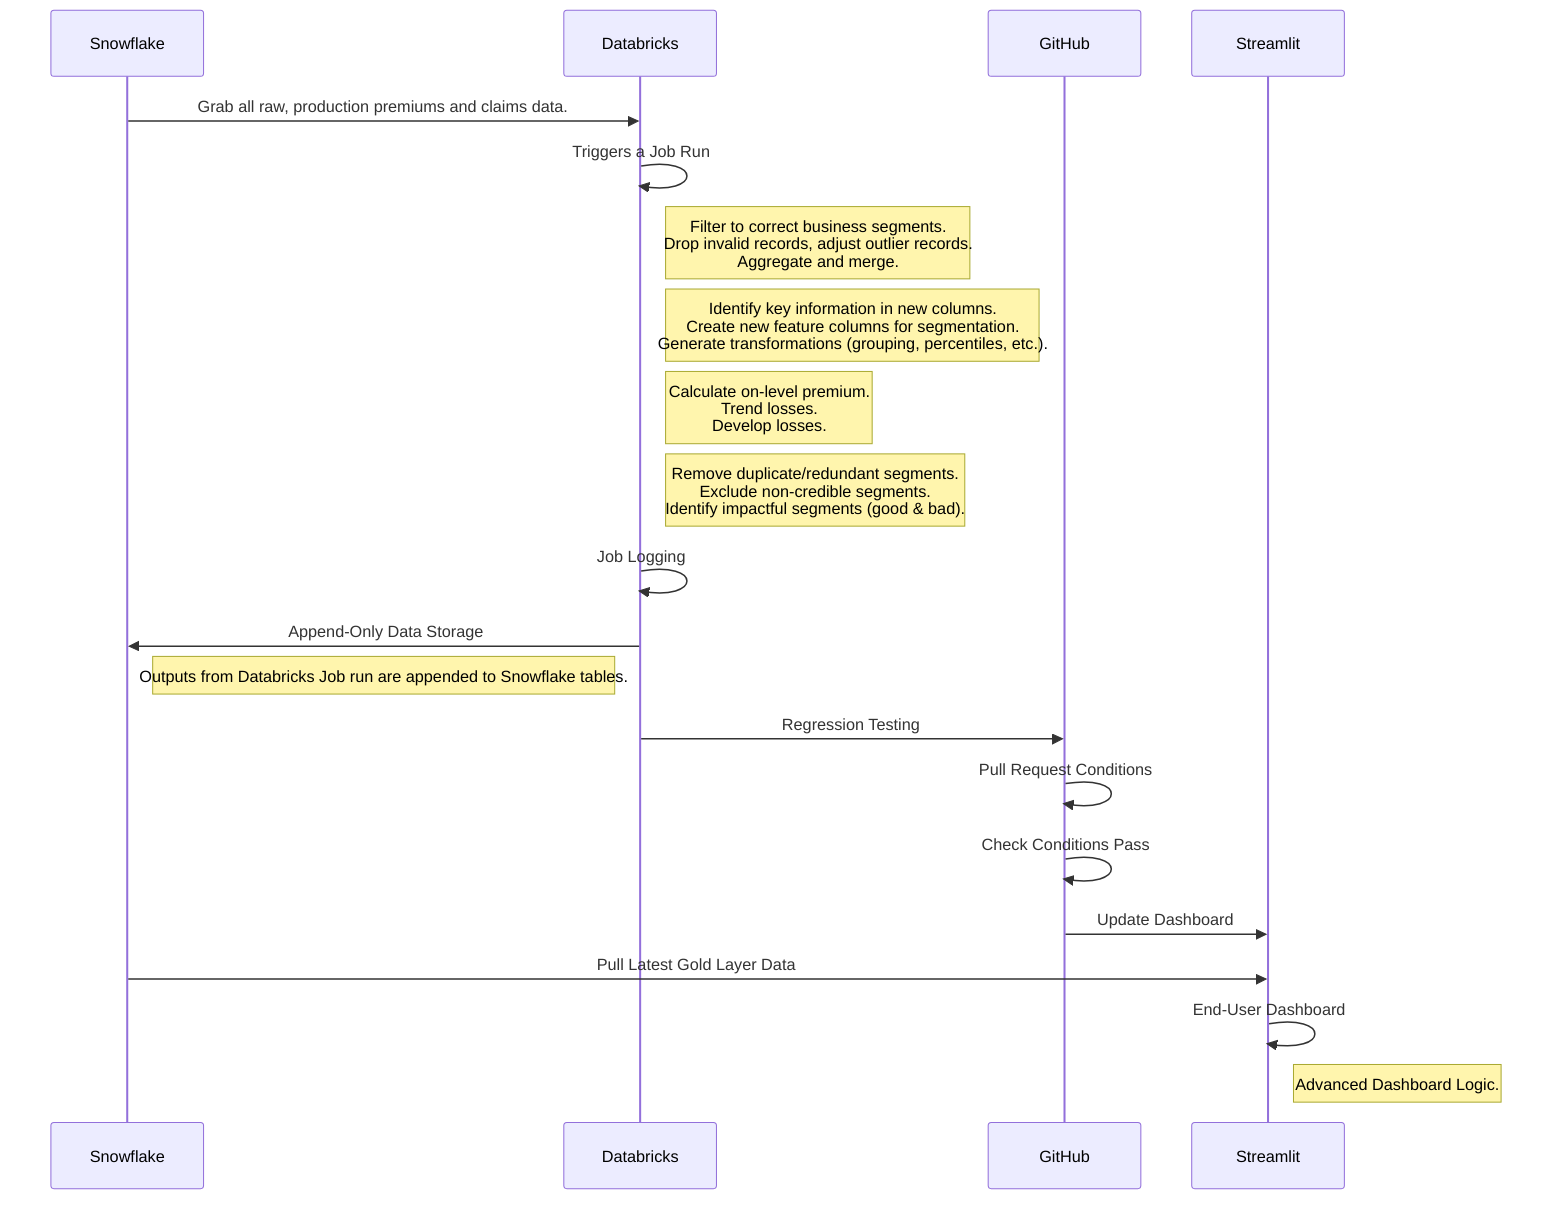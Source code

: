 sequenceDiagram
    participant Snowflake
    participant Databricks
    participant GitHub
    participant Streamlit

    Snowflake->>Databricks: Grab all raw, production premiums and claims data.
    Databricks->>Databricks: Triggers a Job Run

    Note right of Databricks: Filter to correct business segments. <br> Drop invalid records, adjust outlier records. <br> Aggregate and merge.

    Note right of Databricks: Identify key information in new columns. <br> Create new feature columns for segmentation. <br> Generate transformations (grouping, percentiles, etc.).

    Note right of Databricks: Calculate on-level premium. <br> Trend losses. <br> Develop losses.

    Note right of Databricks: Remove duplicate/redundant segments. <br> Exclude non-credible segments. <br> Identify impactful segments (good & bad).

    Databricks->>Databricks: Job Logging

    Databricks->>Snowflake: Append-Only Data Storage
    Note right of Snowflake: Outputs from Databricks Job run are appended to Snowflake tables.

    Databricks->>GitHub: Regression Testing
    GitHub->>GitHub: Pull Request Conditions
    GitHub->>GitHub: Check Conditions Pass

    GitHub->>Streamlit: Update Dashboard
    Snowflake->>Streamlit: Pull Latest Gold Layer Data
    Streamlit->>Streamlit: End-User Dashboard
    Note right of Streamlit: Advanced Dashboard Logic.